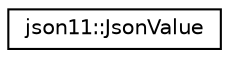 digraph "Graphical Class Hierarchy"
{
  edge [fontname="Helvetica",fontsize="10",labelfontname="Helvetica",labelfontsize="10"];
  node [fontname="Helvetica",fontsize="10",shape=record];
  rankdir="LR";
  Node0 [label="json11::JsonValue",height=0.2,width=0.4,color="black", fillcolor="white", style="filled",URL="$classjson11_1_1_json_value.html"];
}
